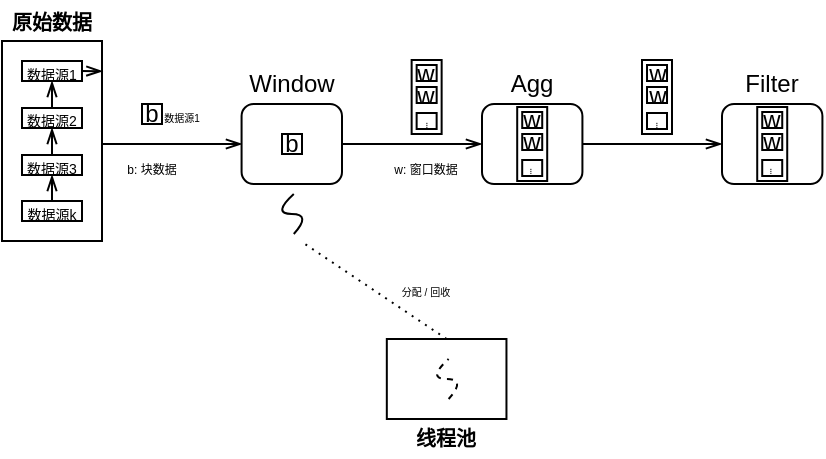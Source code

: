 <mxfile version="16.1.0" type="github">
  <diagram id="yy4K6WKyhYe_ZboL2R0n" name="第 1 页">
    <mxGraphModel dx="549" dy="410" grid="1" gridSize="10" guides="1" tooltips="1" connect="1" arrows="1" fold="1" page="1" pageScale="1" pageWidth="850" pageHeight="1100" math="0" shadow="0">
      <root>
        <mxCell id="0" />
        <mxCell id="1" parent="0" />
        <mxCell id="WE8VuPPP_bmdkz0ns6AH-1" value="" style="rounded=0;whiteSpace=wrap;html=1;fontSize=10;strokeWidth=1;" vertex="1" parent="1">
          <mxGeometry x="40" y="328.5" width="50" height="100" as="geometry" />
        </mxCell>
        <mxCell id="WE8VuPPP_bmdkz0ns6AH-2" value="&lt;font style=&quot;font-size: 7px&quot;&gt;数据源1&lt;/font&gt;" style="rounded=0;whiteSpace=wrap;html=1;fontSize=10;strokeWidth=1;" vertex="1" parent="1">
          <mxGeometry x="50.0" y="338.5" width="30" height="10" as="geometry" />
        </mxCell>
        <mxCell id="WE8VuPPP_bmdkz0ns6AH-3" value="&lt;font style=&quot;font-size: 7px&quot;&gt;数据源2&lt;/font&gt;" style="rounded=0;whiteSpace=wrap;html=1;fontSize=10;strokeWidth=1;" vertex="1" parent="1">
          <mxGeometry x="50" y="362" width="30" height="10" as="geometry" />
        </mxCell>
        <mxCell id="WE8VuPPP_bmdkz0ns6AH-4" value="&lt;font style=&quot;font-size: 7px&quot;&gt;数据源k&lt;/font&gt;" style="rounded=0;whiteSpace=wrap;html=1;fontSize=10;strokeWidth=1;" vertex="1" parent="1">
          <mxGeometry x="50.0" y="408.5" width="30" height="10" as="geometry" />
        </mxCell>
        <mxCell id="WE8VuPPP_bmdkz0ns6AH-5" value="&lt;font style=&quot;font-size: 10px&quot;&gt;&lt;b&gt;原始数据&lt;/b&gt;&lt;/font&gt;" style="text;html=1;strokeColor=none;fillColor=none;align=center;verticalAlign=middle;whiteSpace=wrap;rounded=0;sketch=0;" vertex="1" parent="1">
          <mxGeometry x="40.86" y="308.5" width="48.29" height="20" as="geometry" />
        </mxCell>
        <mxCell id="WE8VuPPP_bmdkz0ns6AH-6" value="&lt;font style=&quot;font-size: 7px&quot;&gt;数据源3&lt;/font&gt;" style="rounded=0;whiteSpace=wrap;html=1;fontSize=10;strokeWidth=1;" vertex="1" parent="1">
          <mxGeometry x="50.0" y="385.5" width="30" height="10" as="geometry" />
        </mxCell>
        <mxCell id="WE8VuPPP_bmdkz0ns6AH-7" value="" style="rounded=0;whiteSpace=wrap;html=1;" vertex="1" parent="1">
          <mxGeometry x="232.41" y="477.5" width="59.82" height="40" as="geometry" />
        </mxCell>
        <mxCell id="WE8VuPPP_bmdkz0ns6AH-8" value="" style="curved=1;endArrow=none;html=1;endFill=0;" edge="1" parent="1">
          <mxGeometry width="50" height="50" relative="1" as="geometry">
            <mxPoint x="185.89" y="425" as="sourcePoint" />
            <mxPoint x="185.89" y="405" as="targetPoint" />
            <Array as="points">
              <mxPoint x="194.89" y="415" />
              <mxPoint x="174.89" y="415" />
            </Array>
          </mxGeometry>
        </mxCell>
        <mxCell id="WE8VuPPP_bmdkz0ns6AH-9" value="&lt;b&gt;&lt;font style=&quot;font-size: 10px&quot;&gt;线程池&lt;/font&gt;&lt;/b&gt;" style="text;html=1;strokeColor=none;fillColor=none;align=center;verticalAlign=middle;whiteSpace=wrap;rounded=0;sketch=0;fontSize=8;" vertex="1" parent="1">
          <mxGeometry x="242.2" y="517.5" width="40.25" height="19" as="geometry" />
        </mxCell>
        <mxCell id="WE8VuPPP_bmdkz0ns6AH-10" value="" style="endArrow=openThin;html=1;strokeWidth=1;endFill=0;" edge="1" parent="1">
          <mxGeometry width="50" height="50" relative="1" as="geometry">
            <mxPoint x="90" y="380" as="sourcePoint" />
            <mxPoint x="160" y="380" as="targetPoint" />
          </mxGeometry>
        </mxCell>
        <mxCell id="WE8VuPPP_bmdkz0ns6AH-23" value="" style="edgeStyle=orthogonalEdgeStyle;rounded=0;orthogonalLoop=1;jettySize=auto;html=1;fontSize=4;endArrow=openThin;endFill=0;" edge="1" parent="1" source="WE8VuPPP_bmdkz0ns6AH-11">
          <mxGeometry relative="1" as="geometry">
            <mxPoint x="280" y="380" as="targetPoint" />
          </mxGeometry>
        </mxCell>
        <mxCell id="WE8VuPPP_bmdkz0ns6AH-11" value="" style="rounded=1;whiteSpace=wrap;html=1;" vertex="1" parent="1">
          <mxGeometry x="159.79" y="360" width="50.21" height="40" as="geometry" />
        </mxCell>
        <mxCell id="WE8VuPPP_bmdkz0ns6AH-12" value="&lt;font style=&quot;font-size: 12px;&quot;&gt;Window&lt;/font&gt;" style="text;html=1;strokeColor=none;fillColor=none;align=center;verticalAlign=middle;whiteSpace=wrap;rounded=0;" vertex="1" parent="1">
          <mxGeometry x="165" y="340" width="40" height="20" as="geometry" />
        </mxCell>
        <mxCell id="WE8VuPPP_bmdkz0ns6AH-20" value="b" style="rounded=0;whiteSpace=wrap;html=1;" vertex="1" parent="1">
          <mxGeometry x="110" y="360" width="10" height="10" as="geometry" />
        </mxCell>
        <mxCell id="WE8VuPPP_bmdkz0ns6AH-21" value="&lt;font style=&quot;font-size: 5px&quot;&gt;数据源1&lt;/font&gt;" style="text;html=1;strokeColor=none;fillColor=none;align=center;verticalAlign=middle;whiteSpace=wrap;rounded=0;" vertex="1" parent="1">
          <mxGeometry x="120" y="360" width="20" height="10" as="geometry" />
        </mxCell>
        <mxCell id="WE8VuPPP_bmdkz0ns6AH-26" value="" style="edgeStyle=orthogonalEdgeStyle;rounded=0;orthogonalLoop=1;jettySize=auto;html=1;fontSize=4;endArrow=openThin;endFill=0;" edge="1" parent="1" source="WE8VuPPP_bmdkz0ns6AH-22">
          <mxGeometry relative="1" as="geometry">
            <mxPoint x="400" y="380" as="targetPoint" />
          </mxGeometry>
        </mxCell>
        <mxCell id="WE8VuPPP_bmdkz0ns6AH-22" value="" style="rounded=1;whiteSpace=wrap;html=1;" vertex="1" parent="1">
          <mxGeometry x="280" y="360" width="50.21" height="40" as="geometry" />
        </mxCell>
        <mxCell id="WE8VuPPP_bmdkz0ns6AH-24" value="&lt;font style=&quot;font-size: 12px&quot;&gt;Agg&lt;/font&gt;" style="text;html=1;strokeColor=none;fillColor=none;align=center;verticalAlign=middle;whiteSpace=wrap;rounded=0;" vertex="1" parent="1">
          <mxGeometry x="285.1" y="340" width="40" height="20" as="geometry" />
        </mxCell>
        <mxCell id="WE8VuPPP_bmdkz0ns6AH-25" value="" style="rounded=1;whiteSpace=wrap;html=1;" vertex="1" parent="1">
          <mxGeometry x="400.0" y="360" width="50.21" height="40" as="geometry" />
        </mxCell>
        <mxCell id="WE8VuPPP_bmdkz0ns6AH-27" value="&lt;font style=&quot;font-size: 12px&quot;&gt;Filter&lt;/font&gt;" style="text;html=1;strokeColor=none;fillColor=none;align=center;verticalAlign=middle;whiteSpace=wrap;rounded=0;" vertex="1" parent="1">
          <mxGeometry x="405.1" y="340" width="40" height="20" as="geometry" />
        </mxCell>
        <mxCell id="WE8VuPPP_bmdkz0ns6AH-28" value="" style="curved=1;endArrow=none;html=1;endFill=0;dashed=1;" edge="1" parent="1">
          <mxGeometry width="50" height="50" relative="1" as="geometry">
            <mxPoint x="263.32" y="507.5" as="sourcePoint" />
            <mxPoint x="263.32" y="487.5" as="targetPoint" />
            <Array as="points">
              <mxPoint x="272.32" y="497.5" />
              <mxPoint x="252.32" y="497.5" />
            </Array>
          </mxGeometry>
        </mxCell>
        <mxCell id="WE8VuPPP_bmdkz0ns6AH-29" value="" style="endArrow=none;dashed=1;html=1;dashPattern=1 3;strokeWidth=1;rounded=0;fontSize=4;exitX=0.5;exitY=0;exitDx=0;exitDy=0;" edge="1" parent="1" source="WE8VuPPP_bmdkz0ns6AH-7">
          <mxGeometry width="50" height="50" relative="1" as="geometry">
            <mxPoint x="182.41" y="498.5" as="sourcePoint" />
            <mxPoint x="190" y="429" as="targetPoint" />
          </mxGeometry>
        </mxCell>
        <mxCell id="WE8VuPPP_bmdkz0ns6AH-30" value="&lt;font style=&quot;font-size: 5px&quot;&gt;分配 / 回收&lt;/font&gt;" style="text;html=1;strokeColor=none;fillColor=none;align=center;verticalAlign=middle;whiteSpace=wrap;rounded=0;fontSize=4;" vertex="1" parent="1">
          <mxGeometry x="237.41" y="448.5" width="29.96" height="10" as="geometry" />
        </mxCell>
        <mxCell id="WE8VuPPP_bmdkz0ns6AH-31" value="b" style="rounded=0;whiteSpace=wrap;html=1;" vertex="1" parent="1">
          <mxGeometry x="180" y="375" width="10" height="10" as="geometry" />
        </mxCell>
        <mxCell id="WE8VuPPP_bmdkz0ns6AH-32" value="" style="rounded=0;whiteSpace=wrap;html=1;fontSize=5;" vertex="1" parent="1">
          <mxGeometry x="297.6" y="361.5" width="15" height="37" as="geometry" />
        </mxCell>
        <mxCell id="WE8VuPPP_bmdkz0ns6AH-33" value="w" style="rounded=0;whiteSpace=wrap;html=1;" vertex="1" parent="1">
          <mxGeometry x="300.11" y="364" width="10" height="8" as="geometry" />
        </mxCell>
        <mxCell id="WE8VuPPP_bmdkz0ns6AH-34" value="w" style="rounded=0;whiteSpace=wrap;html=1;" vertex="1" parent="1">
          <mxGeometry x="300.11" y="375" width="10" height="8" as="geometry" />
        </mxCell>
        <mxCell id="WE8VuPPP_bmdkz0ns6AH-35" value="" style="rounded=0;whiteSpace=wrap;html=1;" vertex="1" parent="1">
          <mxGeometry x="300.1" y="388" width="10" height="8" as="geometry" />
        </mxCell>
        <mxCell id="WE8VuPPP_bmdkz0ns6AH-36" value="&lt;p style=&quot;line-height: 0.2&quot;&gt;.&lt;br&gt;.&lt;br&gt;.&lt;/p&gt;" style="text;html=1;strokeColor=none;fillColor=none;align=center;verticalAlign=middle;whiteSpace=wrap;rounded=0;fontSize=5;" vertex="1" parent="1">
          <mxGeometry x="301.41" y="388" width="7.39" height="8" as="geometry" />
        </mxCell>
        <mxCell id="WE8VuPPP_bmdkz0ns6AH-38" value="" style="rounded=0;whiteSpace=wrap;html=1;fontSize=5;" vertex="1" parent="1">
          <mxGeometry x="244.82" y="338" width="15" height="37" as="geometry" />
        </mxCell>
        <mxCell id="WE8VuPPP_bmdkz0ns6AH-39" value="w" style="rounded=0;whiteSpace=wrap;html=1;" vertex="1" parent="1">
          <mxGeometry x="247.33" y="340.5" width="10" height="8" as="geometry" />
        </mxCell>
        <mxCell id="WE8VuPPP_bmdkz0ns6AH-40" value="w" style="rounded=0;whiteSpace=wrap;html=1;" vertex="1" parent="1">
          <mxGeometry x="247.33" y="351.5" width="10" height="8" as="geometry" />
        </mxCell>
        <mxCell id="WE8VuPPP_bmdkz0ns6AH-41" value="" style="rounded=0;whiteSpace=wrap;html=1;" vertex="1" parent="1">
          <mxGeometry x="247.32" y="364.5" width="10" height="8" as="geometry" />
        </mxCell>
        <mxCell id="WE8VuPPP_bmdkz0ns6AH-42" value="&lt;p style=&quot;line-height: 0.2&quot;&gt;.&lt;br&gt;.&lt;br&gt;.&lt;/p&gt;" style="text;html=1;strokeColor=none;fillColor=none;align=center;verticalAlign=middle;whiteSpace=wrap;rounded=0;fontSize=5;" vertex="1" parent="1">
          <mxGeometry x="248.63" y="364.5" width="7.39" height="8" as="geometry" />
        </mxCell>
        <mxCell id="WE8VuPPP_bmdkz0ns6AH-43" value="" style="rounded=0;whiteSpace=wrap;html=1;fontSize=5;" vertex="1" parent="1">
          <mxGeometry x="360" y="338" width="15" height="37" as="geometry" />
        </mxCell>
        <mxCell id="WE8VuPPP_bmdkz0ns6AH-44" value="w" style="rounded=0;whiteSpace=wrap;html=1;" vertex="1" parent="1">
          <mxGeometry x="362.51" y="340.5" width="10" height="8" as="geometry" />
        </mxCell>
        <mxCell id="WE8VuPPP_bmdkz0ns6AH-45" value="w" style="rounded=0;whiteSpace=wrap;html=1;" vertex="1" parent="1">
          <mxGeometry x="362.51" y="351.5" width="10" height="8" as="geometry" />
        </mxCell>
        <mxCell id="WE8VuPPP_bmdkz0ns6AH-46" value="" style="rounded=0;whiteSpace=wrap;html=1;" vertex="1" parent="1">
          <mxGeometry x="362.5" y="364.5" width="10" height="8" as="geometry" />
        </mxCell>
        <mxCell id="WE8VuPPP_bmdkz0ns6AH-47" value="&lt;p style=&quot;line-height: 0.2&quot;&gt;.&lt;br&gt;.&lt;br&gt;.&lt;/p&gt;" style="text;html=1;strokeColor=none;fillColor=none;align=center;verticalAlign=middle;whiteSpace=wrap;rounded=0;fontSize=5;" vertex="1" parent="1">
          <mxGeometry x="363.81" y="364.5" width="7.39" height="8" as="geometry" />
        </mxCell>
        <mxCell id="WE8VuPPP_bmdkz0ns6AH-48" value="" style="rounded=0;whiteSpace=wrap;html=1;fontSize=5;" vertex="1" parent="1">
          <mxGeometry x="417.61" y="361.5" width="15" height="37" as="geometry" />
        </mxCell>
        <mxCell id="WE8VuPPP_bmdkz0ns6AH-49" value="w" style="rounded=0;whiteSpace=wrap;html=1;" vertex="1" parent="1">
          <mxGeometry x="420.12" y="364" width="10" height="8" as="geometry" />
        </mxCell>
        <mxCell id="WE8VuPPP_bmdkz0ns6AH-50" value="w" style="rounded=0;whiteSpace=wrap;html=1;" vertex="1" parent="1">
          <mxGeometry x="420.12" y="375" width="10" height="8" as="geometry" />
        </mxCell>
        <mxCell id="WE8VuPPP_bmdkz0ns6AH-51" value="" style="rounded=0;whiteSpace=wrap;html=1;" vertex="1" parent="1">
          <mxGeometry x="420.11" y="388" width="10" height="8" as="geometry" />
        </mxCell>
        <mxCell id="WE8VuPPP_bmdkz0ns6AH-52" value="&lt;p style=&quot;line-height: 0.2&quot;&gt;.&lt;br&gt;.&lt;br&gt;.&lt;/p&gt;" style="text;html=1;strokeColor=none;fillColor=none;align=center;verticalAlign=middle;whiteSpace=wrap;rounded=0;fontSize=5;" vertex="1" parent="1">
          <mxGeometry x="421.42" y="388" width="7.39" height="8" as="geometry" />
        </mxCell>
        <mxCell id="WE8VuPPP_bmdkz0ns6AH-53" value="" style="endArrow=openThin;html=1;rounded=0;fontSize=5;strokeWidth=1;endFill=0;exitX=0.5;exitY=0;exitDx=0;exitDy=0;entryX=0.5;entryY=1;entryDx=0;entryDy=0;" edge="1" parent="1" source="WE8VuPPP_bmdkz0ns6AH-4" target="WE8VuPPP_bmdkz0ns6AH-6">
          <mxGeometry width="50" height="50" relative="1" as="geometry">
            <mxPoint x="90" y="448.5" as="sourcePoint" />
            <mxPoint x="140" y="398.5" as="targetPoint" />
          </mxGeometry>
        </mxCell>
        <mxCell id="WE8VuPPP_bmdkz0ns6AH-54" value="" style="endArrow=openThin;html=1;rounded=0;fontSize=5;strokeWidth=1;endFill=0;entryX=0.5;entryY=1;entryDx=0;entryDy=0;exitX=0.5;exitY=0;exitDx=0;exitDy=0;" edge="1" parent="1" source="WE8VuPPP_bmdkz0ns6AH-6" target="WE8VuPPP_bmdkz0ns6AH-3">
          <mxGeometry width="50" height="50" relative="1" as="geometry">
            <mxPoint x="65" y="388.5" as="sourcePoint" />
            <mxPoint x="64.92" y="378.5" as="targetPoint" />
          </mxGeometry>
        </mxCell>
        <mxCell id="WE8VuPPP_bmdkz0ns6AH-55" value="" style="endArrow=openThin;html=1;rounded=0;fontSize=5;strokeWidth=1;endFill=0;exitX=0.5;exitY=0;exitDx=0;exitDy=0;" edge="1" parent="1" source="WE8VuPPP_bmdkz0ns6AH-3">
          <mxGeometry width="50" height="50" relative="1" as="geometry">
            <mxPoint x="64.92" y="359" as="sourcePoint" />
            <mxPoint x="65" y="348.5" as="targetPoint" />
          </mxGeometry>
        </mxCell>
        <mxCell id="WE8VuPPP_bmdkz0ns6AH-56" value="" style="endArrow=openThin;html=1;rounded=0;fontSize=5;strokeWidth=1;endFill=0;exitX=1;exitY=0.5;exitDx=0;exitDy=0;entryX=1.004;entryY=0.151;entryDx=0;entryDy=0;entryPerimeter=0;" edge="1" parent="1" source="WE8VuPPP_bmdkz0ns6AH-2" target="WE8VuPPP_bmdkz0ns6AH-1">
          <mxGeometry width="50" height="50" relative="1" as="geometry">
            <mxPoint x="75" y="372.0" as="sourcePoint" />
            <mxPoint x="75" y="358.5" as="targetPoint" />
          </mxGeometry>
        </mxCell>
        <mxCell id="WE8VuPPP_bmdkz0ns6AH-58" value="&lt;font style=&quot;font-size: 6px&quot;&gt;b: 块数据&lt;/font&gt;" style="text;html=1;strokeColor=none;fillColor=none;align=center;verticalAlign=middle;whiteSpace=wrap;rounded=0;sketch=0;fontSize=8;" vertex="1" parent="1">
          <mxGeometry x="93.06" y="383.13" width="43.88" height="17.75" as="geometry" />
        </mxCell>
        <mxCell id="WE8VuPPP_bmdkz0ns6AH-59" value="&lt;font style=&quot;font-size: 6px&quot;&gt;w: 窗口数据&lt;/font&gt;" style="text;html=1;strokeColor=none;fillColor=none;align=center;verticalAlign=middle;whiteSpace=wrap;rounded=0;sketch=0;fontSize=8;" vertex="1" parent="1">
          <mxGeometry x="230.38" y="383.13" width="43.88" height="17.75" as="geometry" />
        </mxCell>
      </root>
    </mxGraphModel>
  </diagram>
</mxfile>
